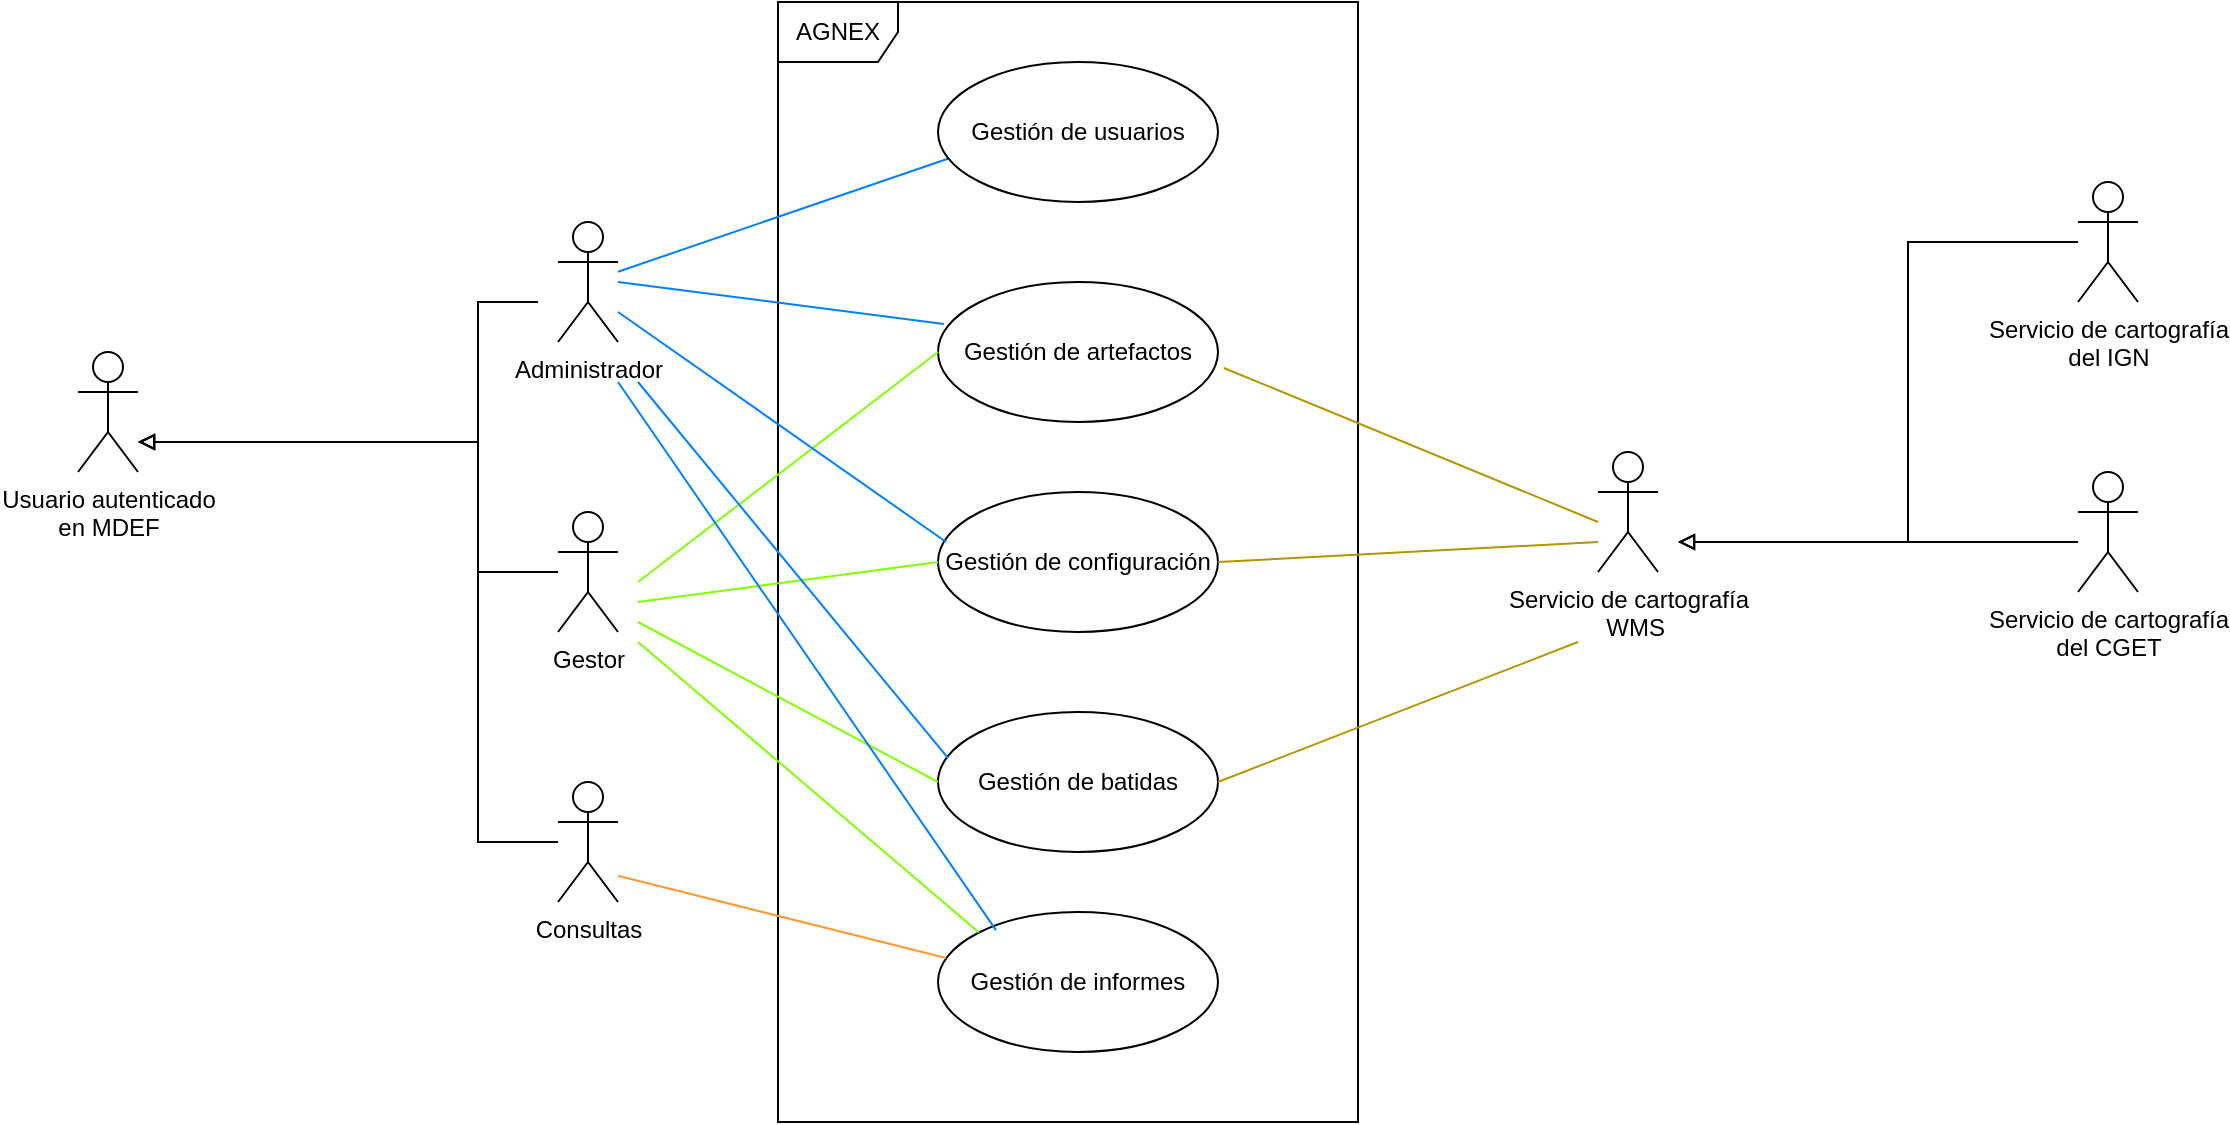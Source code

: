 <mxfile version="10.6.7" type="github"><diagram id="Vh-bdCGSBNEkK5sYlcRN" name="Page-1"><mxGraphModel dx="5898" dy="4603" grid="1" gridSize="10" guides="0" tooltips="1" connect="1" arrows="1" fold="1" page="1" pageScale="1" pageWidth="827" pageHeight="1169" math="0" shadow="0"><root><mxCell id="0"/><mxCell id="1" parent="0"/><mxCell id="Szc5mxI2r1fyYPMW7TiI-49" value="AGNEX" style="shape=umlFrame;whiteSpace=wrap;html=1;shadow=0;" vertex="1" parent="1"><mxGeometry x="-3660" y="-3090" width="290" height="560" as="geometry"/></mxCell><mxCell id="Szc5mxI2r1fyYPMW7TiI-59" style="rounded=0;orthogonalLoop=1;jettySize=auto;html=1;endArrow=none;endFill=0;strokeColor=#007FFF;entryX=0.043;entryY=0.686;entryDx=0;entryDy=0;entryPerimeter=0;" edge="1" parent="1" source="Szc5mxI2r1fyYPMW7TiI-15" target="Szc5mxI2r1fyYPMW7TiI-22"><mxGeometry relative="1" as="geometry"/></mxCell><mxCell id="Szc5mxI2r1fyYPMW7TiI-15" value="Administrador" style="shape=umlActor;verticalLabelPosition=bottom;labelBackgroundColor=#ffffff;verticalAlign=top;html=1;shadow=0;" vertex="1" parent="1"><mxGeometry x="-3770" y="-2980" width="30" height="60" as="geometry"/></mxCell><mxCell id="Szc5mxI2r1fyYPMW7TiI-29" style="edgeStyle=orthogonalEdgeStyle;rounded=0;orthogonalLoop=1;jettySize=auto;html=1;endArrow=block;endFill=0;" edge="1" parent="1" target="Szc5mxI2r1fyYPMW7TiI-17"><mxGeometry relative="1" as="geometry"><mxPoint x="-3780" y="-2940" as="sourcePoint"/><Array as="points"><mxPoint x="-3810" y="-2940"/><mxPoint x="-3810" y="-2870"/></Array></mxGeometry></mxCell><mxCell id="Szc5mxI2r1fyYPMW7TiI-17" value="&lt;div&gt;Usuario autenticado&lt;/div&gt;&lt;div&gt; en MDEF&lt;/div&gt;" style="shape=umlActor;verticalLabelPosition=bottom;labelBackgroundColor=#ffffff;verticalAlign=top;html=1;shadow=0;" vertex="1" parent="1"><mxGeometry x="-4010" y="-2915" width="30" height="60" as="geometry"/></mxCell><mxCell id="Szc5mxI2r1fyYPMW7TiI-32" style="edgeStyle=orthogonalEdgeStyle;rounded=0;orthogonalLoop=1;jettySize=auto;html=1;endArrow=block;endFill=0;" edge="1" parent="1" source="Szc5mxI2r1fyYPMW7TiI-19"><mxGeometry relative="1" as="geometry"><mxPoint x="-3980" y="-2870" as="targetPoint"/><Array as="points"><mxPoint x="-3810" y="-2805"/><mxPoint x="-3810" y="-2870"/><mxPoint x="-3980" y="-2870"/></Array></mxGeometry></mxCell><mxCell id="Szc5mxI2r1fyYPMW7TiI-19" value="Gestor" style="shape=umlActor;verticalLabelPosition=bottom;labelBackgroundColor=#ffffff;verticalAlign=top;html=1;shadow=0;" vertex="1" parent="1"><mxGeometry x="-3770" y="-2835" width="30" height="60" as="geometry"/></mxCell><mxCell id="Szc5mxI2r1fyYPMW7TiI-22" value="Gestión de usuarios" style="ellipse;whiteSpace=wrap;html=1;shadow=0;" vertex="1" parent="1"><mxGeometry x="-3580" y="-3060" width="140" height="70" as="geometry"/></mxCell><mxCell id="Szc5mxI2r1fyYPMW7TiI-23" value="Gestión de artefactos" style="ellipse;whiteSpace=wrap;html=1;shadow=0;" vertex="1" parent="1"><mxGeometry x="-3580" y="-2950" width="140" height="70" as="geometry"/></mxCell><mxCell id="Szc5mxI2r1fyYPMW7TiI-24" value="Gestión de configuración" style="ellipse;whiteSpace=wrap;html=1;shadow=0;" vertex="1" parent="1"><mxGeometry x="-3580" y="-2845" width="140" height="70" as="geometry"/></mxCell><mxCell id="Szc5mxI2r1fyYPMW7TiI-27" value="Gestión de batidas" style="ellipse;whiteSpace=wrap;html=1;shadow=0;" vertex="1" parent="1"><mxGeometry x="-3580" y="-2735" width="140" height="70" as="geometry"/></mxCell><mxCell id="Szc5mxI2r1fyYPMW7TiI-28" value="Gestión de informes" style="ellipse;whiteSpace=wrap;html=1;shadow=0;" vertex="1" parent="1"><mxGeometry x="-3580" y="-2635" width="140" height="70" as="geometry"/></mxCell><mxCell id="Szc5mxI2r1fyYPMW7TiI-36" style="edgeStyle=orthogonalEdgeStyle;rounded=0;orthogonalLoop=1;jettySize=auto;html=1;endArrow=block;endFill=0;" edge="1" parent="1" source="Szc5mxI2r1fyYPMW7TiI-34"><mxGeometry relative="1" as="geometry"><mxPoint x="-3980" y="-2870" as="targetPoint"/><Array as="points"><mxPoint x="-3810" y="-2670"/><mxPoint x="-3810" y="-2870"/></Array></mxGeometry></mxCell><mxCell id="Szc5mxI2r1fyYPMW7TiI-34" value="Consultas" style="shape=umlActor;verticalLabelPosition=bottom;labelBackgroundColor=#ffffff;verticalAlign=top;html=1;shadow=0;" vertex="1" parent="1"><mxGeometry x="-3770" y="-2700" width="30" height="60" as="geometry"/></mxCell><mxCell id="Szc5mxI2r1fyYPMW7TiI-48" style="edgeStyle=orthogonalEdgeStyle;rounded=0;orthogonalLoop=1;jettySize=auto;html=1;endArrow=block;endFill=0;" edge="1" parent="1" source="Szc5mxI2r1fyYPMW7TiI-37"><mxGeometry relative="1" as="geometry"><mxPoint x="-3210" y="-2820" as="targetPoint"/><Array as="points"><mxPoint x="-3095" y="-2970"/><mxPoint x="-3095" y="-2820"/></Array></mxGeometry></mxCell><mxCell id="Szc5mxI2r1fyYPMW7TiI-37" value="&lt;div&gt;Servicio de cartografía&lt;/div&gt;&lt;div&gt; del IGN&lt;/div&gt;" style="shape=umlActor;verticalLabelPosition=bottom;labelBackgroundColor=#ffffff;verticalAlign=top;html=1;shadow=0;" vertex="1" parent="1"><mxGeometry x="-3010" y="-3000" width="30" height="60" as="geometry"/></mxCell><mxCell id="Szc5mxI2r1fyYPMW7TiI-47" style="edgeStyle=orthogonalEdgeStyle;rounded=0;orthogonalLoop=1;jettySize=auto;html=1;endArrow=block;endFill=0;" edge="1" parent="1" source="Szc5mxI2r1fyYPMW7TiI-38"><mxGeometry relative="1" as="geometry"><mxPoint x="-3210" y="-2820" as="targetPoint"/><Array as="points"><mxPoint x="-3190" y="-2820"/></Array></mxGeometry></mxCell><mxCell id="Szc5mxI2r1fyYPMW7TiI-38" value="&lt;div&gt;Servicio de cartografía&lt;/div&gt;&lt;div&gt; del CGET&lt;br&gt;&lt;/div&gt;" style="shape=umlActor;verticalLabelPosition=bottom;labelBackgroundColor=#ffffff;verticalAlign=top;html=1;shadow=0;" vertex="1" parent="1"><mxGeometry x="-3010" y="-2855" width="30" height="60" as="geometry"/></mxCell><mxCell id="Szc5mxI2r1fyYPMW7TiI-44" value="&lt;div&gt;Servicio de cartografía&lt;/div&gt;&lt;div&gt;&amp;nbsp; WMS&lt;br&gt;&lt;/div&gt;" style="shape=umlActor;verticalLabelPosition=bottom;labelBackgroundColor=#ffffff;verticalAlign=top;html=1;shadow=0;" vertex="1" parent="1"><mxGeometry x="-3250" y="-2865" width="30" height="60" as="geometry"/></mxCell><mxCell id="Szc5mxI2r1fyYPMW7TiI-61" style="rounded=0;orthogonalLoop=1;jettySize=auto;html=1;endArrow=none;endFill=0;strokeColor=#80FF00;entryX=0;entryY=0.5;entryDx=0;entryDy=0;" edge="1" parent="1" target="Szc5mxI2r1fyYPMW7TiI-23"><mxGeometry relative="1" as="geometry"><mxPoint x="-3730" y="-2800" as="sourcePoint"/><mxPoint x="-3564" y="-3002" as="targetPoint"/></mxGeometry></mxCell><mxCell id="Szc5mxI2r1fyYPMW7TiI-62" style="rounded=0;orthogonalLoop=1;jettySize=auto;html=1;endArrow=none;endFill=0;strokeColor=#007FFF;entryX=0.029;entryY=0.357;entryDx=0;entryDy=0;entryPerimeter=0;" edge="1" parent="1" target="Szc5mxI2r1fyYPMW7TiI-24"><mxGeometry relative="1" as="geometry"><mxPoint x="-3740" y="-2935" as="sourcePoint"/><mxPoint x="-3554" y="-2992" as="targetPoint"/></mxGeometry></mxCell><mxCell id="Szc5mxI2r1fyYPMW7TiI-63" style="rounded=0;orthogonalLoop=1;jettySize=auto;html=1;endArrow=none;endFill=0;strokeColor=#80FF00;entryX=0;entryY=0.5;entryDx=0;entryDy=0;" edge="1" parent="1" target="Szc5mxI2r1fyYPMW7TiI-24"><mxGeometry relative="1" as="geometry"><mxPoint x="-3730" y="-2790" as="sourcePoint"/><mxPoint x="-3564" y="-2820" as="targetPoint"/></mxGeometry></mxCell><mxCell id="Szc5mxI2r1fyYPMW7TiI-64" style="rounded=0;orthogonalLoop=1;jettySize=auto;html=1;endArrow=none;endFill=0;strokeColor=#007FFF;entryX=0.021;entryY=0.3;entryDx=0;entryDy=0;entryPerimeter=0;" edge="1" parent="1" target="Szc5mxI2r1fyYPMW7TiI-23"><mxGeometry relative="1" as="geometry"><mxPoint x="-3740" y="-2950" as="sourcePoint"/><mxPoint x="-3534" y="-2972" as="targetPoint"/></mxGeometry></mxCell><mxCell id="Szc5mxI2r1fyYPMW7TiI-65" style="rounded=0;orthogonalLoop=1;jettySize=auto;html=1;endArrow=none;endFill=0;strokeColor=#80FF00;entryX=0;entryY=0.5;entryDx=0;entryDy=0;" edge="1" parent="1" target="Szc5mxI2r1fyYPMW7TiI-27"><mxGeometry relative="1" as="geometry"><mxPoint x="-3730" y="-2780" as="sourcePoint"/><mxPoint x="-3574" y="-2820" as="targetPoint"/></mxGeometry></mxCell><mxCell id="Szc5mxI2r1fyYPMW7TiI-66" style="rounded=0;orthogonalLoop=1;jettySize=auto;html=1;endArrow=none;endFill=0;strokeColor=#80FF00;entryX=0;entryY=0;entryDx=0;entryDy=0;" edge="1" parent="1" target="Szc5mxI2r1fyYPMW7TiI-28"><mxGeometry relative="1" as="geometry"><mxPoint x="-3730" y="-2770" as="sourcePoint"/><mxPoint x="-3584" y="-2750" as="targetPoint"/></mxGeometry></mxCell><mxCell id="Szc5mxI2r1fyYPMW7TiI-67" style="rounded=0;orthogonalLoop=1;jettySize=auto;html=1;endArrow=none;endFill=0;strokeColor=#FF9933;entryX=0.029;entryY=0.329;entryDx=0;entryDy=0;entryPerimeter=0;" edge="1" parent="1" target="Szc5mxI2r1fyYPMW7TiI-28"><mxGeometry relative="1" as="geometry"><mxPoint x="-3740" y="-2653.138" as="sourcePoint"/><mxPoint x="-3580" y="-2590" as="targetPoint"/></mxGeometry></mxCell><mxCell id="Szc5mxI2r1fyYPMW7TiI-68" style="rounded=0;orthogonalLoop=1;jettySize=auto;html=1;endArrow=none;endFill=0;strokeColor=#B09500;entryX=1.021;entryY=0.614;entryDx=0;entryDy=0;entryPerimeter=0;fillColor=#e3c800;" edge="1" parent="1" target="Szc5mxI2r1fyYPMW7TiI-23"><mxGeometry relative="1" as="geometry"><mxPoint x="-3250" y="-2830" as="sourcePoint"/><mxPoint x="-3494" y="-2932" as="targetPoint"/></mxGeometry></mxCell><mxCell id="Szc5mxI2r1fyYPMW7TiI-69" style="rounded=0;orthogonalLoop=1;jettySize=auto;html=1;endArrow=none;endFill=0;strokeColor=#B09500;entryX=1;entryY=0.5;entryDx=0;entryDy=0;fillColor=#e3c800;" edge="1" parent="1" target="Szc5mxI2r1fyYPMW7TiI-24"><mxGeometry relative="1" as="geometry"><mxPoint x="-3250" y="-2820" as="sourcePoint"/><mxPoint x="-3427" y="-2897" as="targetPoint"/></mxGeometry></mxCell><mxCell id="Szc5mxI2r1fyYPMW7TiI-70" style="rounded=0;orthogonalLoop=1;jettySize=auto;html=1;endArrow=none;endFill=0;strokeColor=#B09500;entryX=1;entryY=0.5;entryDx=0;entryDy=0;fillColor=#e3c800;" edge="1" parent="1" target="Szc5mxI2r1fyYPMW7TiI-27"><mxGeometry relative="1" as="geometry"><mxPoint x="-3260" y="-2770" as="sourcePoint"/><mxPoint x="-3417" y="-2887" as="targetPoint"/></mxGeometry></mxCell><mxCell id="Szc5mxI2r1fyYPMW7TiI-71" style="rounded=0;orthogonalLoop=1;jettySize=auto;html=1;endArrow=none;endFill=0;strokeColor=#007FFF;entryX=0.036;entryY=0.329;entryDx=0;entryDy=0;entryPerimeter=0;" edge="1" parent="1" target="Szc5mxI2r1fyYPMW7TiI-27"><mxGeometry relative="1" as="geometry"><mxPoint x="-3730" y="-2900" as="sourcePoint"/><mxPoint x="-3566" y="-2810" as="targetPoint"/></mxGeometry></mxCell><mxCell id="Szc5mxI2r1fyYPMW7TiI-72" style="rounded=0;orthogonalLoop=1;jettySize=auto;html=1;endArrow=none;endFill=0;strokeColor=#007FFF;entryX=0.207;entryY=0.129;entryDx=0;entryDy=0;entryPerimeter=0;" edge="1" parent="1" target="Szc5mxI2r1fyYPMW7TiI-28"><mxGeometry relative="1" as="geometry"><mxPoint x="-3740" y="-2900" as="sourcePoint"/><mxPoint x="-3580" y="-2620" as="targetPoint"/></mxGeometry></mxCell></root></mxGraphModel></diagram></mxfile>